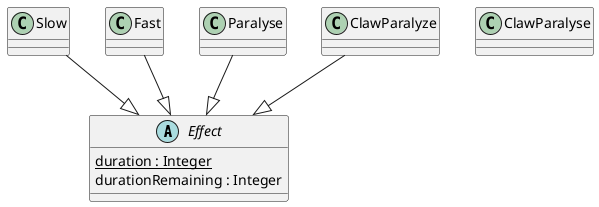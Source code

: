 @startuml effect

abstract class Effect{
    {static} duration : Integer
    durationRemaining : Integer
}

Slow --|> Effect
class Slow {
}

Fast --|> Effect
class Fast {
}

Paralyse --|> Effect
class Paralyse {
}

ClawParalyze --|> Effect
class ClawParalyse {
}


@enduml